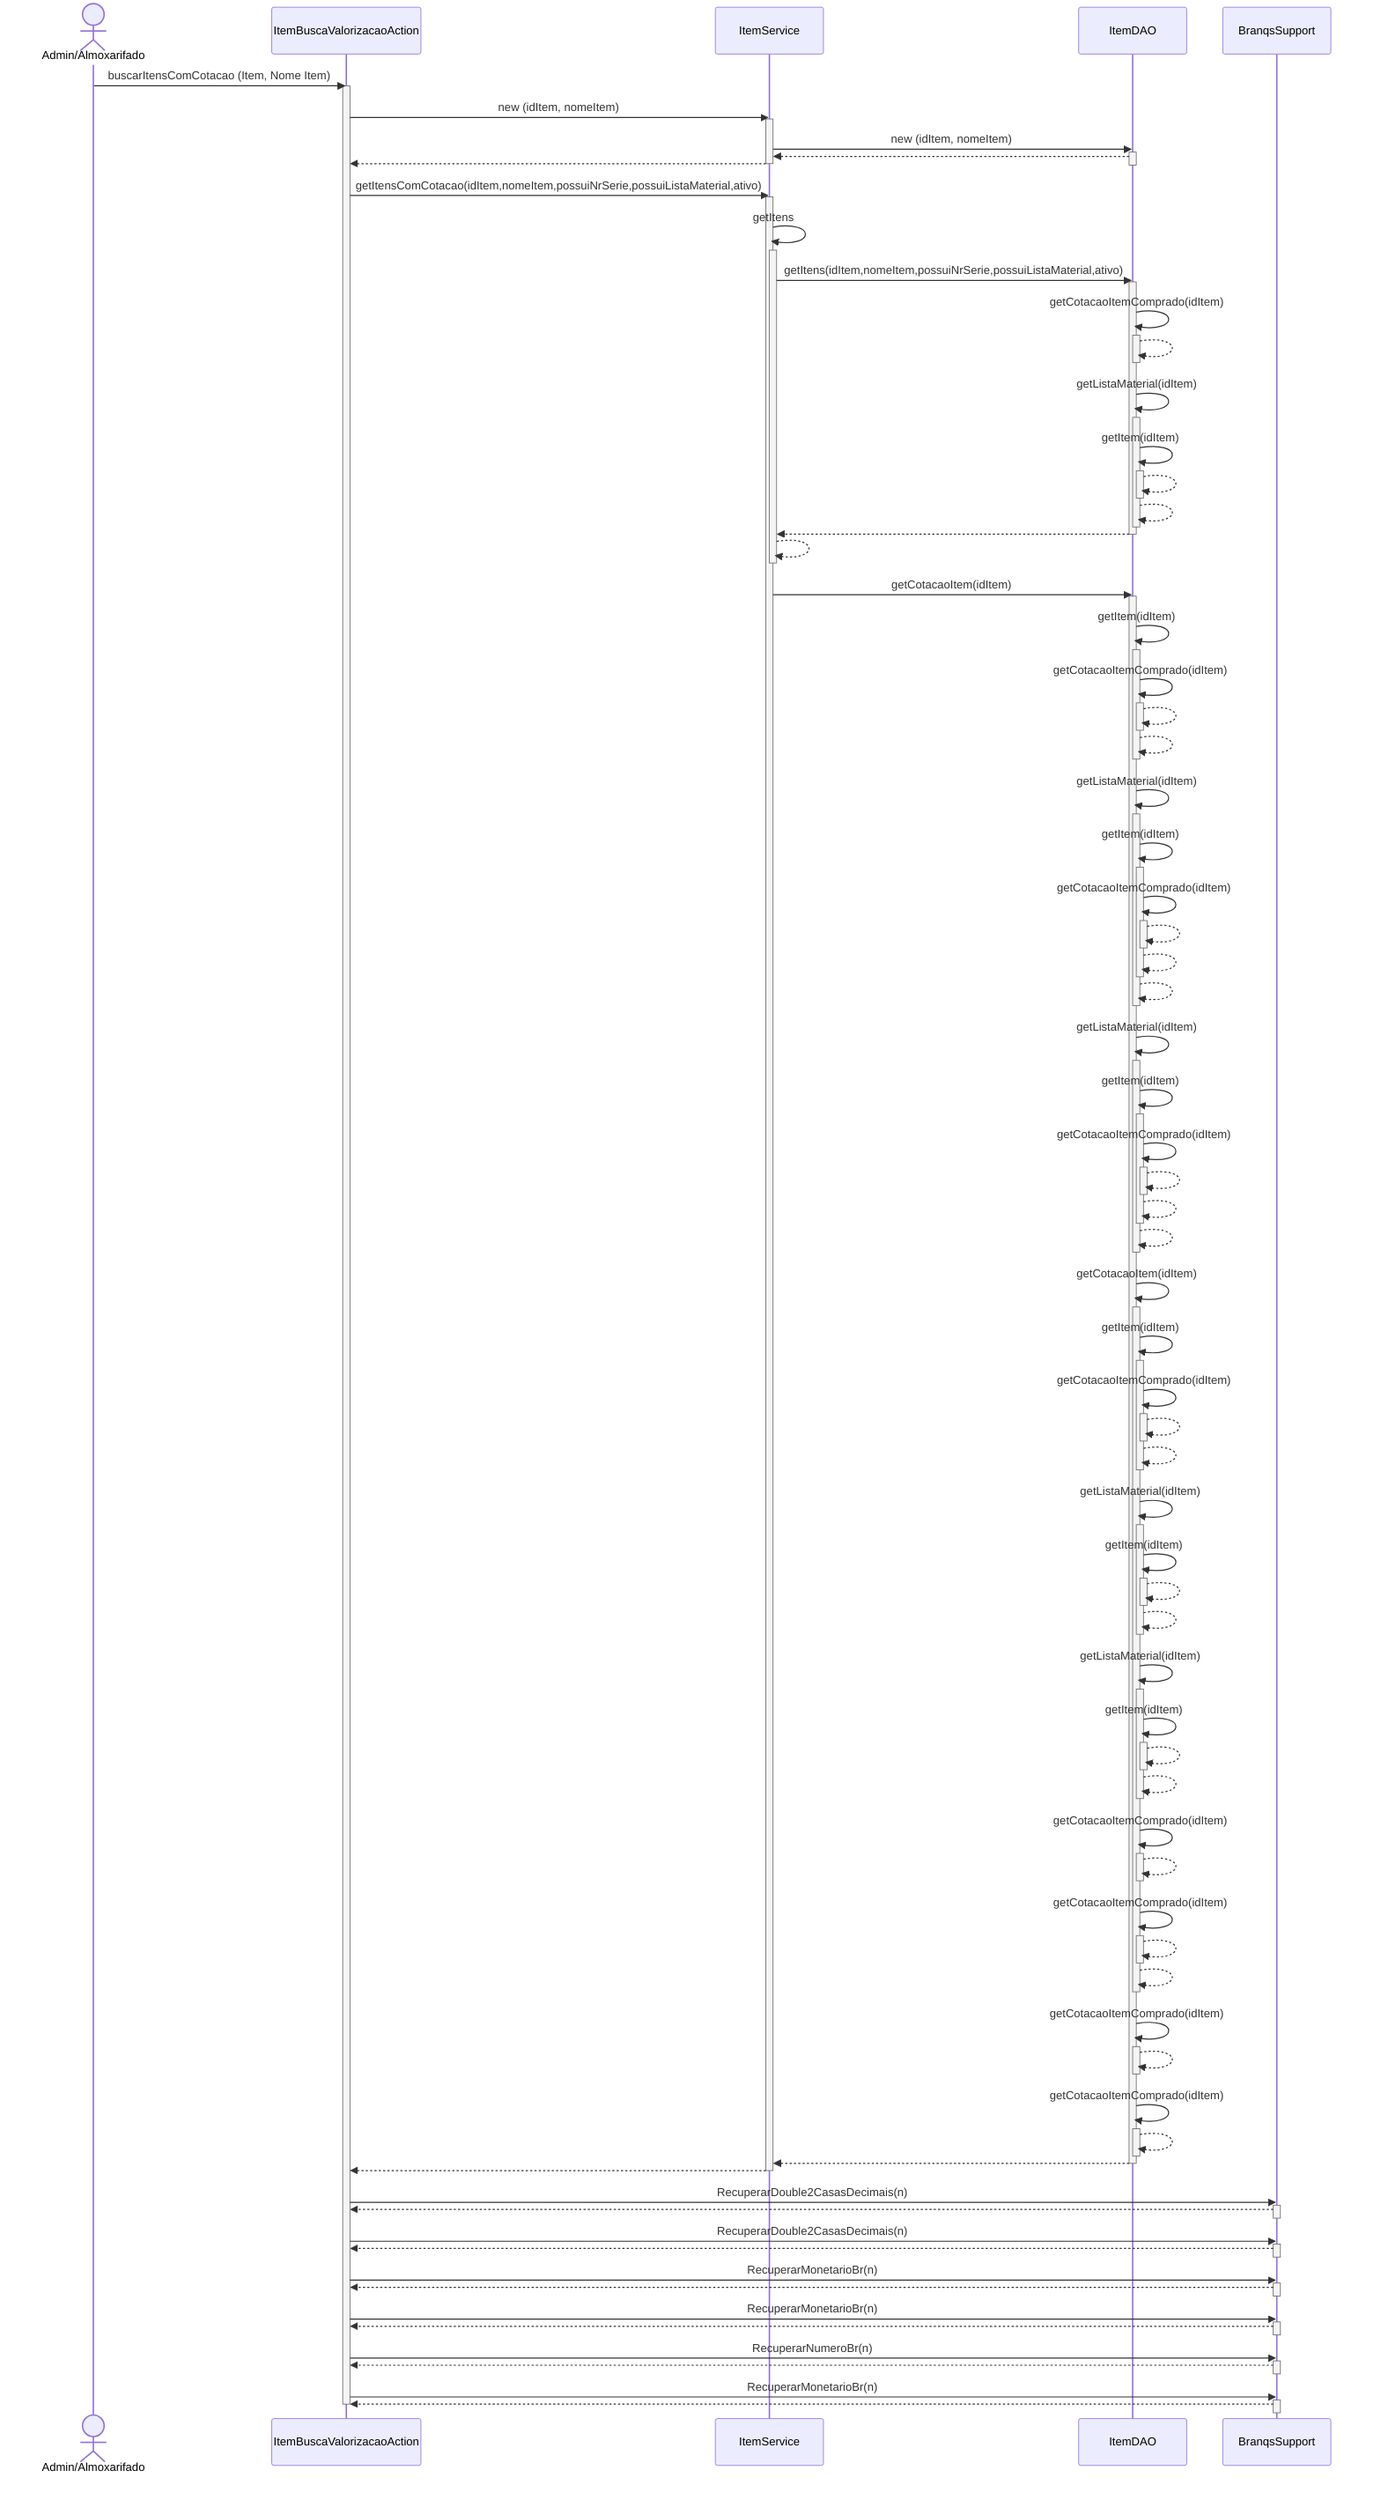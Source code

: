 sequenceDiagram
actor AA as Admin/Almoxarifado
AA ->> ItemBuscaValorizacaoAction : buscarItensComCotacao (Item, Nome Item)
activate ItemBuscaValorizacaoAction
ItemBuscaValorizacaoAction ->> ItemService : new (idItem, nomeItem)
activate ItemService
ItemService ->> ItemDAO : new (idItem, nomeItem)
activate ItemDAO
ItemDAO -->> ItemService : #32 
deactivate ItemDAO
ItemService -->> ItemBuscaValorizacaoAction : #32 
deactivate ItemService
ItemBuscaValorizacaoAction ->> ItemService : getItensComCotacao(idItem,nomeItem,possuiNrSerie,possuiListaMaterial,ativo)
activate ItemService
ItemService ->> ItemService : getItens
activate ItemService
ItemService ->> ItemDAO : getItens(idItem,nomeItem,possuiNrSerie,possuiListaMaterial,ativo)
activate ItemDAO
ItemDAO ->> ItemDAO : getCotacaoItemComprado(idItem)
activate ItemDAO
ItemDAO -->> ItemDAO : #32 
deactivate ItemDAO
ItemDAO ->> ItemDAO : getListaMaterial(idItem)
activate ItemDAO
ItemDAO ->> ItemDAO : getItem(idItem)
activate ItemDAO
ItemDAO -->> ItemDAO : #32 
deactivate ItemDAO
ItemDAO -->> ItemDAO : #32 
deactivate ItemDAO
ItemDAO -->> ItemService : #32 
deactivate ItemDAO
ItemService -->> ItemService : #32 
deactivate ItemService
ItemService ->> ItemDAO : getCotacaoItem(idItem)
activate ItemDAO
ItemDAO ->> ItemDAO : getItem(idItem)
activate ItemDAO
ItemDAO ->> ItemDAO : getCotacaoItemComprado(idItem)
activate ItemDAO
ItemDAO -->> ItemDAO : #32 
deactivate ItemDAO
ItemDAO -->> ItemDAO : #32 
deactivate ItemDAO
ItemDAO ->> ItemDAO : getListaMaterial(idItem)
activate ItemDAO
ItemDAO ->> ItemDAO : getItem(idItem)
activate ItemDAO
ItemDAO ->> ItemDAO : getCotacaoItemComprado(idItem)
activate ItemDAO
ItemDAO -->> ItemDAO : #32 
deactivate ItemDAO
ItemDAO -->> ItemDAO : #32 
deactivate ItemDAO
ItemDAO -->> ItemDAO : #32 
deactivate ItemDAO
ItemDAO ->> ItemDAO : getListaMaterial(idItem)
activate ItemDAO
ItemDAO ->> ItemDAO : getItem(idItem)
activate ItemDAO
ItemDAO ->> ItemDAO : getCotacaoItemComprado(idItem)
activate ItemDAO
ItemDAO -->> ItemDAO : #32
deactivate ItemDAO
ItemDAO -->> ItemDAO : #32 
deactivate ItemDAO
ItemDAO -->> ItemDAO : #32 
deactivate ItemDAO
ItemDAO ->> ItemDAO : getCotacaoItem(idItem)
activate ItemDAO
ItemDAO ->> ItemDAO : getItem(idItem)
activate ItemDAO
ItemDAO ->> ItemDAO : getCotacaoItemComprado(idItem)
activate ItemDAO
ItemDAO -->> ItemDAO : #32 
deactivate ItemDAO
ItemDAO -->> ItemDAO : #32
deactivate ItemDAO
ItemDAO ->> ItemDAO : getListaMaterial(idItem)
activate ItemDAO
ItemDAO ->> ItemDAO : getItem(idItem)
activate ItemDAO
ItemDAO -->> ItemDAO : #32 
deactivate ItemDAO
ItemDAO -->> ItemDAO : #32 
deactivate ItemDAO
ItemDAO ->> ItemDAO : getListaMaterial(idItem)
activate ItemDAO
ItemDAO ->> ItemDAO : getItem(idItem)
activate ItemDAO
ItemDAO -->> ItemDAO : #32 
deactivate ItemDAO
ItemDAO -->> ItemDAO : #32 
deactivate ItemDAO
ItemDAO ->> ItemDAO : getCotacaoItemComprado(idItem)
activate ItemDAO
ItemDAO -->> ItemDAO : #32 
deactivate ItemDAO
ItemDAO ->> ItemDAO : getCotacaoItemComprado(idItem)
activate ItemDAO
ItemDAO -->> ItemDAO : #32 
deactivate ItemDAO
ItemDAO -->> ItemDAO : #32 
deactivate ItemDAO
ItemDAO ->> ItemDAO : getCotacaoItemComprado(idItem)
activate ItemDAO
ItemDAO -->> ItemDAO : #32
deactivate ItemDAO
ItemDAO ->> ItemDAO : getCotacaoItemComprado(idItem)
activate ItemDAO
ItemDAO -->> ItemDAO : #32
deactivate ItemDAO
ItemDAO -->> ItemService : #32 
deactivate ItemDAO
ItemService -->> ItemBuscaValorizacaoAction : #32
deactivate ItemService
ItemBuscaValorizacaoAction ->> BranqsSupport : RecuperarDouble2CasasDecimais(n)
activate BranqsSupport
BranqsSupport -->> ItemBuscaValorizacaoAction : #32
deactivate BranqsSupport
ItemBuscaValorizacaoAction ->> BranqsSupport : RecuperarDouble2CasasDecimais(n)
activate BranqsSupport
BranqsSupport -->> ItemBuscaValorizacaoAction : #32 
deactivate BranqsSupport
ItemBuscaValorizacaoAction ->> BranqsSupport : RecuperarMonetarioBr(n)
activate BranqsSupport
BranqsSupport -->> ItemBuscaValorizacaoAction : #32 
deactivate BranqsSupport
ItemBuscaValorizacaoAction ->> BranqsSupport : RecuperarMonetarioBr(n)
activate BranqsSupport
BranqsSupport -->> ItemBuscaValorizacaoAction : #32
deactivate BranqsSupport
ItemBuscaValorizacaoAction ->> BranqsSupport : RecuperarNumeroBr(n)
activate BranqsSupport
BranqsSupport -->> ItemBuscaValorizacaoAction : #32
deactivate BranqsSupport
ItemBuscaValorizacaoAction ->> BranqsSupport : RecuperarMonetarioBr(n)
activate BranqsSupport
BranqsSupport -->> ItemBuscaValorizacaoAction : #32
deactivate BranqsSupport
deactivate ItemBuscaValorizacaoAction